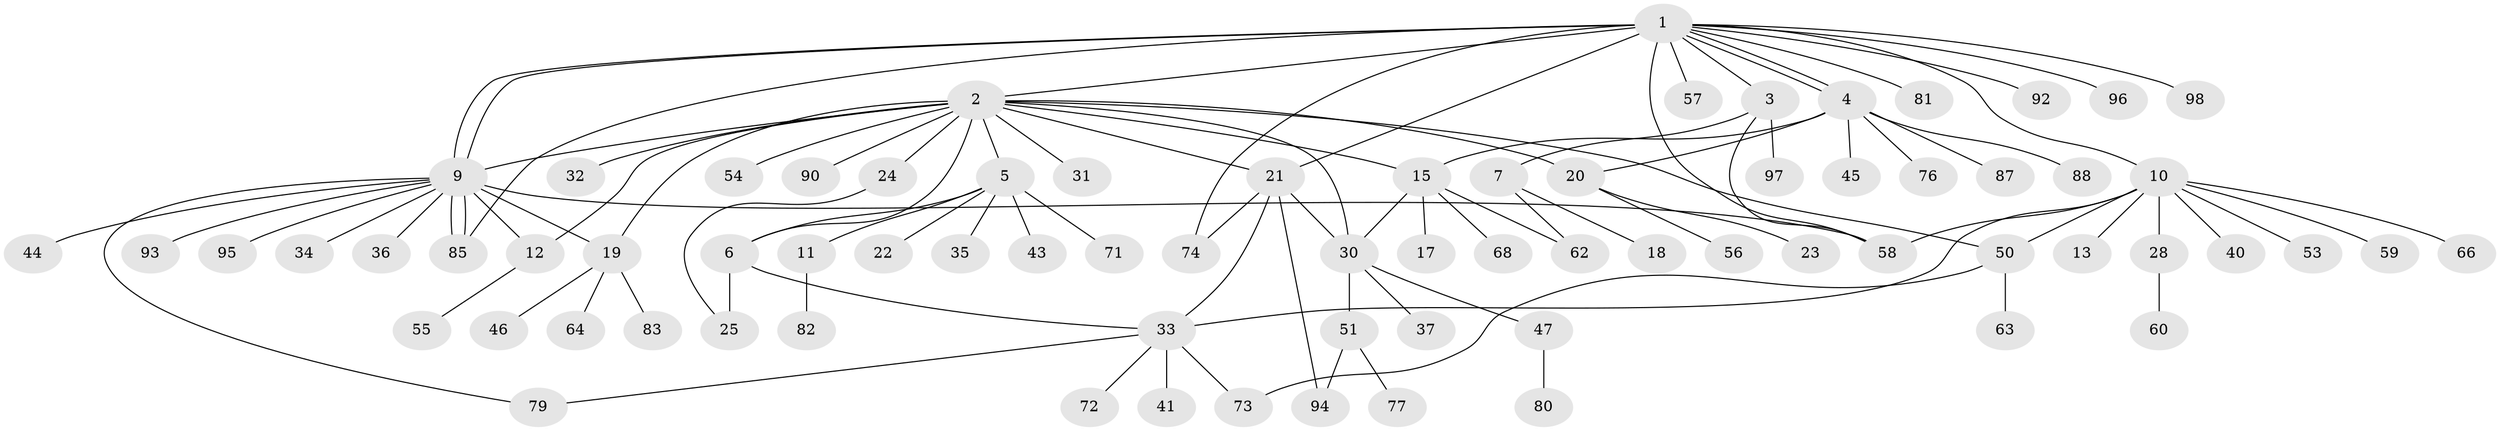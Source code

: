 // original degree distribution, {19: 0.01020408163265306, 15: 0.01020408163265306, 5: 0.030612244897959183, 9: 0.02040816326530612, 7: 0.02040816326530612, 4: 0.07142857142857142, 2: 0.14285714285714285, 12: 0.01020408163265306, 1: 0.5816326530612245, 6: 0.030612244897959183, 3: 0.061224489795918366, 8: 0.01020408163265306}
// Generated by graph-tools (version 1.1) at 2025/41/03/06/25 10:41:45]
// undirected, 75 vertices, 99 edges
graph export_dot {
graph [start="1"]
  node [color=gray90,style=filled];
  1 [super="+67"];
  2 [super="+26"];
  3 [super="+29"];
  4 [super="+78"];
  5 [super="+8"];
  6 [super="+48"];
  7 [super="+42"];
  9 [super="+16"];
  10 [super="+27"];
  11;
  12 [super="+61"];
  13 [super="+14"];
  15 [super="+39"];
  17;
  18;
  19 [super="+70"];
  20 [super="+49"];
  21 [super="+75"];
  22;
  23;
  24 [super="+65"];
  25;
  28;
  30 [super="+38"];
  31;
  32;
  33 [super="+69"];
  34;
  35;
  36;
  37;
  40;
  41;
  43;
  44;
  45;
  46;
  47;
  50 [super="+52"];
  51 [super="+86"];
  53;
  54;
  55;
  56;
  57;
  58 [super="+84"];
  59;
  60 [super="+89"];
  62 [super="+91"];
  63;
  64;
  66;
  68;
  71;
  72;
  73;
  74;
  76;
  77;
  79;
  80;
  81;
  82;
  83;
  85;
  87;
  88;
  90;
  92;
  93;
  94;
  95;
  96;
  97;
  98;
  1 -- 2;
  1 -- 3;
  1 -- 4;
  1 -- 4;
  1 -- 9 [weight=2];
  1 -- 9;
  1 -- 10;
  1 -- 21;
  1 -- 57;
  1 -- 58 [weight=2];
  1 -- 74;
  1 -- 81;
  1 -- 85;
  1 -- 92;
  1 -- 96;
  1 -- 98;
  2 -- 5;
  2 -- 12;
  2 -- 19;
  2 -- 20;
  2 -- 21;
  2 -- 24;
  2 -- 31;
  2 -- 50;
  2 -- 54;
  2 -- 90;
  2 -- 32;
  2 -- 9;
  2 -- 30;
  2 -- 6;
  2 -- 15;
  3 -- 7;
  3 -- 58;
  3 -- 97;
  4 -- 15;
  4 -- 20;
  4 -- 45;
  4 -- 76;
  4 -- 87;
  4 -- 88;
  5 -- 6;
  5 -- 11;
  5 -- 35;
  5 -- 43;
  5 -- 71;
  5 -- 22;
  6 -- 25;
  6 -- 33;
  7 -- 18;
  7 -- 62;
  9 -- 19 [weight=2];
  9 -- 36;
  9 -- 44;
  9 -- 58;
  9 -- 79;
  9 -- 85;
  9 -- 85;
  9 -- 95;
  9 -- 34;
  9 -- 12;
  9 -- 93;
  10 -- 13;
  10 -- 28;
  10 -- 33;
  10 -- 40;
  10 -- 53;
  10 -- 66;
  10 -- 59;
  10 -- 50;
  10 -- 58;
  11 -- 82;
  12 -- 55;
  15 -- 17;
  15 -- 30;
  15 -- 62;
  15 -- 68;
  19 -- 46;
  19 -- 64;
  19 -- 83;
  20 -- 23;
  20 -- 56;
  21 -- 33;
  21 -- 74;
  21 -- 94;
  21 -- 30;
  24 -- 25;
  28 -- 60;
  30 -- 37;
  30 -- 51;
  30 -- 47;
  33 -- 41;
  33 -- 72;
  33 -- 73;
  33 -- 79;
  47 -- 80;
  50 -- 63;
  50 -- 73;
  51 -- 77;
  51 -- 94;
}
